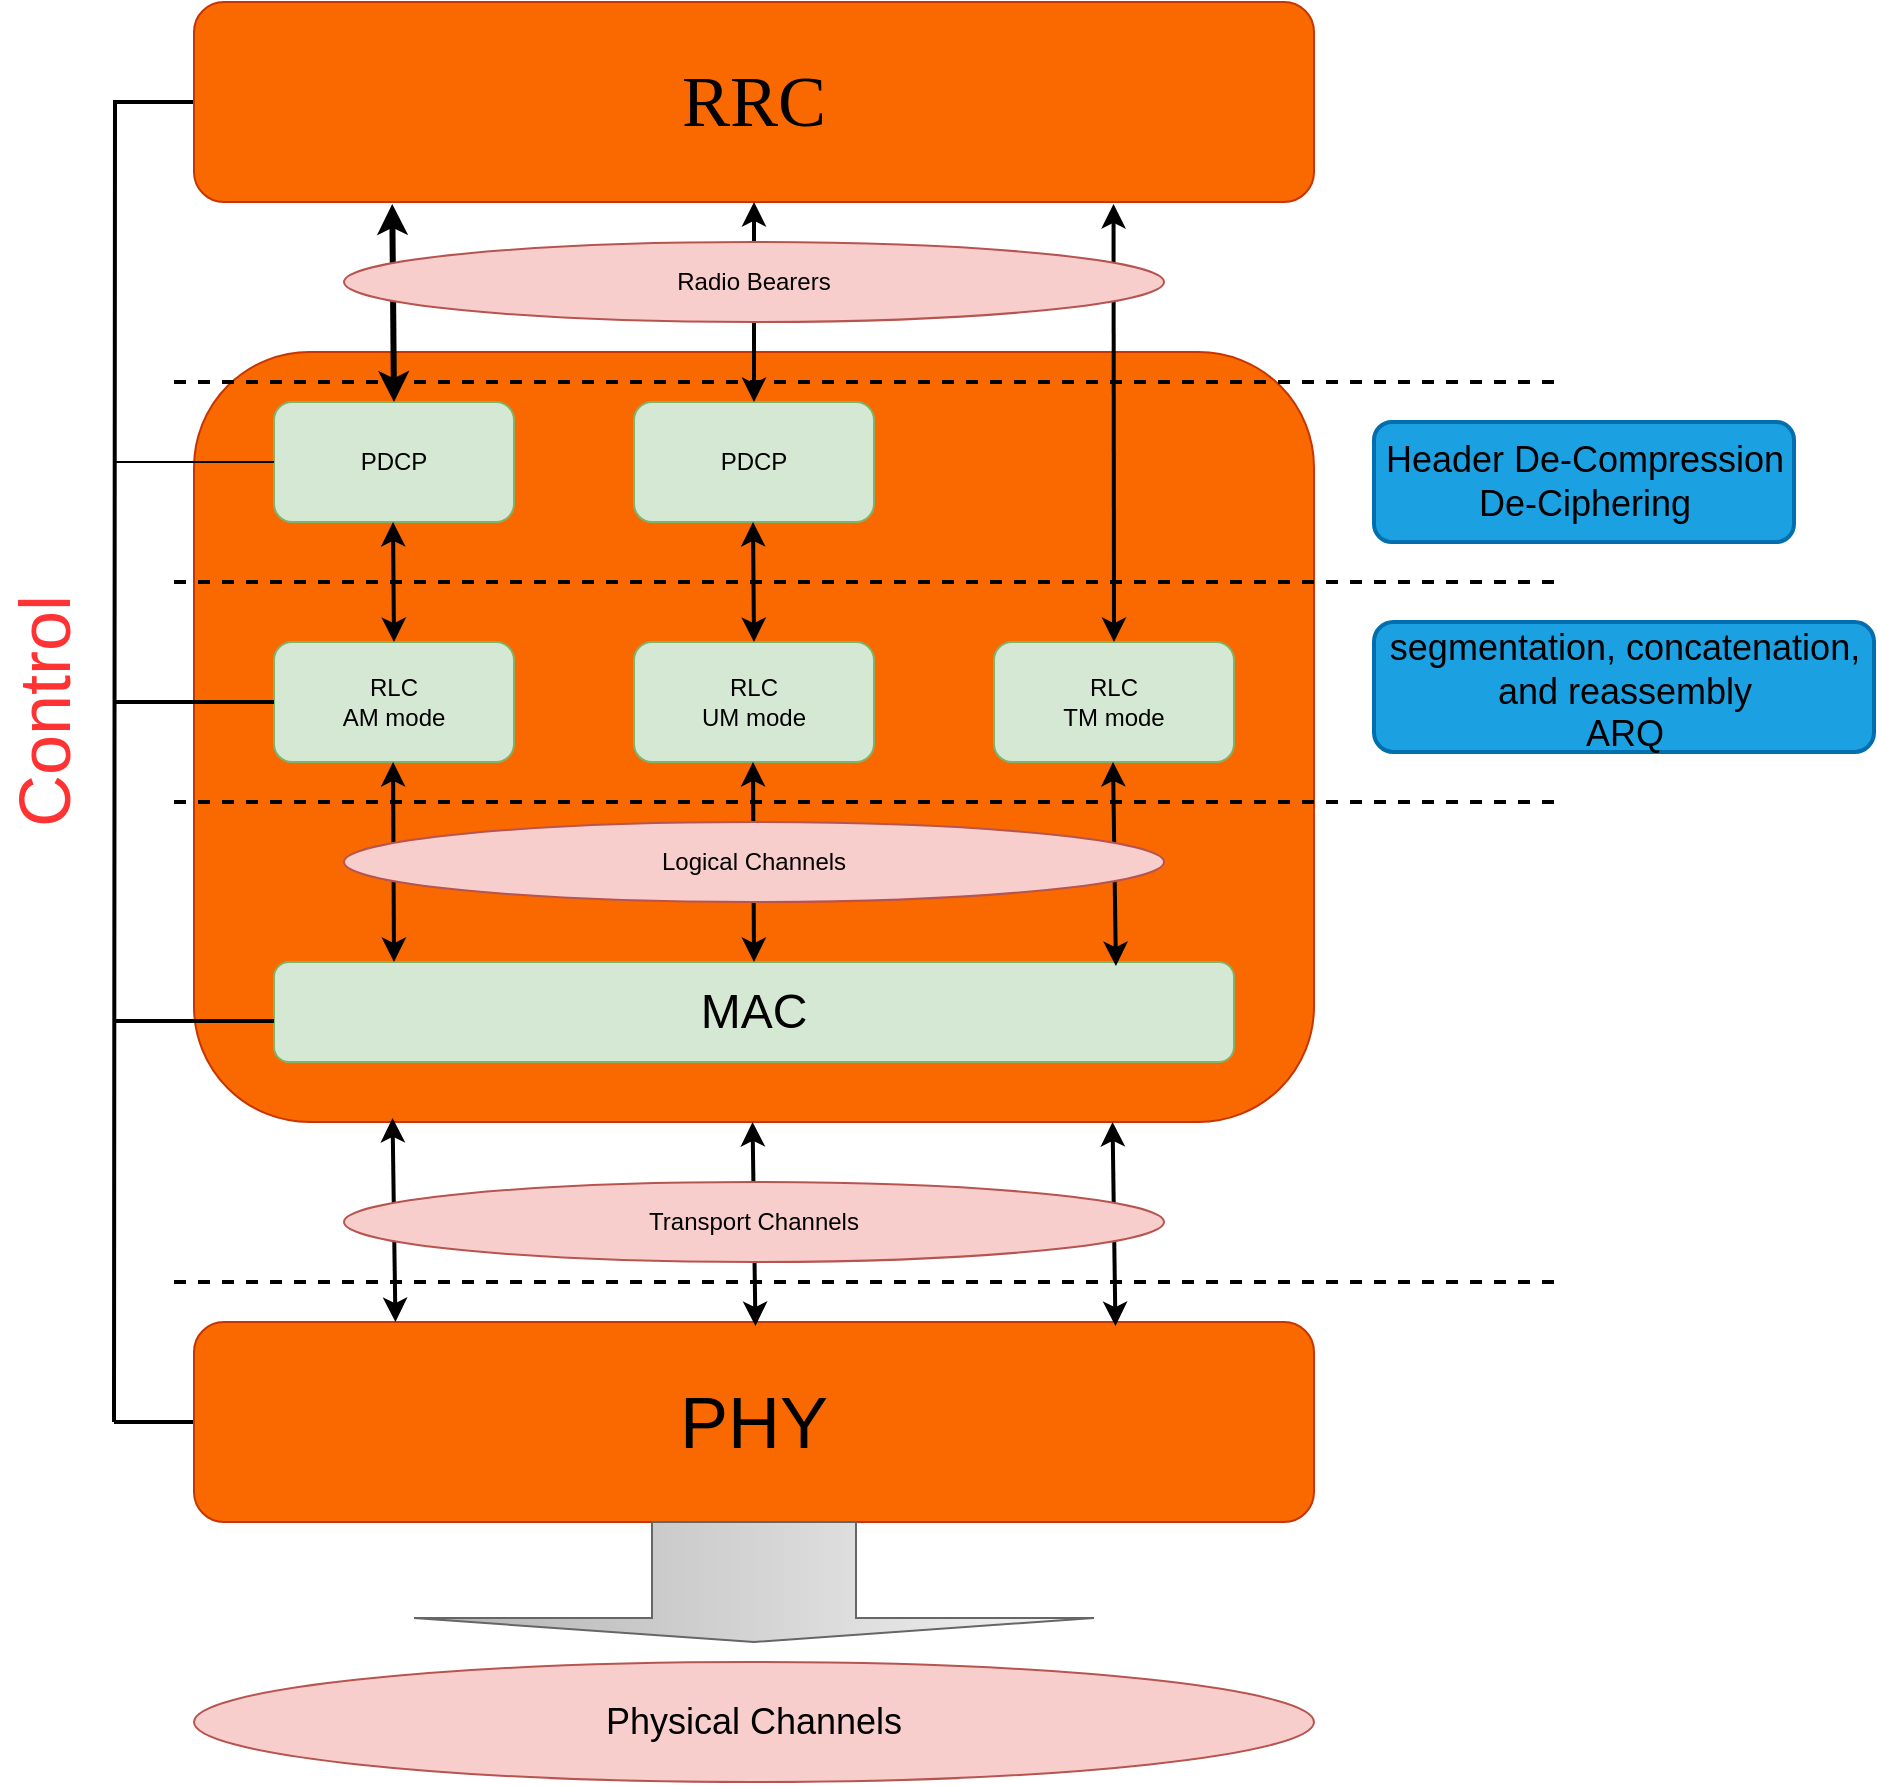 <mxfile version="14.9.2" type="github">
  <diagram id="WNzPgkNoDhFqxfdUoyQ3" name="Page-1">
    <mxGraphModel dx="1846" dy="566" grid="1" gridSize="10" guides="1" tooltips="1" connect="1" arrows="1" fold="1" page="1" pageScale="1" pageWidth="827" pageHeight="1169" math="0" shadow="0">
      <root>
        <mxCell id="0" />
        <mxCell id="1" parent="0" />
        <mxCell id="9uNhV3Xzrq2RpohX5z5X-8" value="" style="rounded=1;whiteSpace=wrap;html=1;shadow=0;strokeColor=#006EAF;strokeWidth=2;fillColor=#1ba1e2;fontColor=#ffffff;" vertex="1" parent="1">
          <mxGeometry x="630" y="390" width="250" height="65" as="geometry" />
        </mxCell>
        <mxCell id="9uNhV3Xzrq2RpohX5z5X-7" value="" style="rounded=1;whiteSpace=wrap;html=1;shadow=0;strokeColor=#006EAF;strokeWidth=2;fillColor=#1ba1e2;fontColor=#ffffff;" vertex="1" parent="1">
          <mxGeometry x="630" y="290" width="210" height="60" as="geometry" />
        </mxCell>
        <mxCell id="FNjcDVKvJcf4eNk8s64a-47" value="" style="rounded=1;whiteSpace=wrap;html=1;shadow=0;fillColor=#fa6800;strokeColor=#C73500;fontColor=#000000;" parent="1" vertex="1">
          <mxGeometry x="40" y="255" width="560" height="385" as="geometry" />
        </mxCell>
        <mxCell id="FNjcDVKvJcf4eNk8s64a-27" value="PDCP" style="rounded=1;whiteSpace=wrap;html=1;fillColor=#d5e8d4;strokeColor=#82b366;" parent="1" vertex="1">
          <mxGeometry x="80" y="280" width="120" height="60" as="geometry" />
        </mxCell>
        <mxCell id="FNjcDVKvJcf4eNk8s64a-69" style="edgeStyle=none;rounded=0;orthogonalLoop=1;jettySize=auto;html=1;exitX=0;exitY=0.5;exitDx=0;exitDy=0;endArrow=none;endFill=0;strokeWidth=2;" parent="1" source="FNjcDVKvJcf4eNk8s64a-28" edge="1">
          <mxGeometry relative="1" as="geometry">
            <mxPoint y="790" as="targetPoint" />
          </mxGeometry>
        </mxCell>
        <mxCell id="FNjcDVKvJcf4eNk8s64a-28" value="&lt;font style=&quot;font-size: 36px&quot;&gt;PHY&lt;/font&gt;" style="rounded=1;whiteSpace=wrap;html=1;fillColor=#fa6800;strokeColor=#C73500;fontColor=#000000;" parent="1" vertex="1">
          <mxGeometry x="40" y="740" width="560" height="100" as="geometry" />
        </mxCell>
        <mxCell id="FNjcDVKvJcf4eNk8s64a-29" value="PDCP" style="rounded=1;whiteSpace=wrap;html=1;fillColor=#d5e8d4;strokeColor=#82b366;" parent="1" vertex="1">
          <mxGeometry x="260" y="280" width="120" height="60" as="geometry" />
        </mxCell>
        <mxCell id="FNjcDVKvJcf4eNk8s64a-31" value="RLC&lt;br&gt;AM mode" style="rounded=1;whiteSpace=wrap;html=1;fillColor=#d5e8d4;strokeColor=#82b366;" parent="1" vertex="1">
          <mxGeometry x="80" y="400" width="120" height="60" as="geometry" />
        </mxCell>
        <mxCell id="FNjcDVKvJcf4eNk8s64a-32" value="RLC&lt;br&gt;UM mode" style="rounded=1;whiteSpace=wrap;html=1;fillColor=#d5e8d4;strokeColor=#82b366;" parent="1" vertex="1">
          <mxGeometry x="260" y="400" width="120" height="60" as="geometry" />
        </mxCell>
        <mxCell id="FNjcDVKvJcf4eNk8s64a-33" value="RLC&lt;br&gt;TM mode" style="rounded=1;whiteSpace=wrap;html=1;fillColor=#d5e8d4;strokeColor=#82b366;" parent="1" vertex="1">
          <mxGeometry x="440" y="400" width="120" height="60" as="geometry" />
        </mxCell>
        <mxCell id="FNjcDVKvJcf4eNk8s64a-68" style="edgeStyle=orthogonalEdgeStyle;rounded=0;orthogonalLoop=1;jettySize=auto;html=1;exitX=0;exitY=0.5;exitDx=0;exitDy=0;endArrow=none;endFill=0;strokeWidth=2;jumpSize=6;" parent="1" source="FNjcDVKvJcf4eNk8s64a-34" edge="1">
          <mxGeometry relative="1" as="geometry">
            <mxPoint y="790" as="targetPoint" />
          </mxGeometry>
        </mxCell>
        <mxCell id="FNjcDVKvJcf4eNk8s64a-34" value="&lt;font face=&quot;Times New Roman&quot; style=&quot;font-size: 36px&quot;&gt;RRC&lt;/font&gt;" style="rounded=1;whiteSpace=wrap;html=1;fillColor=#fa6800;strokeColor=#C73500;fontColor=#000000;" parent="1" vertex="1">
          <mxGeometry x="40" y="80" width="560" height="100" as="geometry" />
        </mxCell>
        <mxCell id="FNjcDVKvJcf4eNk8s64a-42" value="" style="endArrow=classic;startArrow=classic;html=1;exitX=0.5;exitY=0;exitDx=0;exitDy=0;strokeWidth=2;entryX=0.821;entryY=1.01;entryDx=0;entryDy=0;entryPerimeter=0;" parent="1" source="FNjcDVKvJcf4eNk8s64a-33" target="FNjcDVKvJcf4eNk8s64a-34" edge="1">
          <mxGeometry width="50" height="50" relative="1" as="geometry">
            <mxPoint x="390" y="370" as="sourcePoint" />
            <mxPoint x="500" y="230" as="targetPoint" />
          </mxGeometry>
        </mxCell>
        <mxCell id="FNjcDVKvJcf4eNk8s64a-43" value="" style="endArrow=classic;startArrow=classic;html=1;strokeWidth=2;" parent="1" edge="1">
          <mxGeometry width="50" height="50" relative="1" as="geometry">
            <mxPoint x="320" y="280" as="sourcePoint" />
            <mxPoint x="320" y="180" as="targetPoint" />
          </mxGeometry>
        </mxCell>
        <mxCell id="FNjcDVKvJcf4eNk8s64a-44" value="" style="endArrow=classic;startArrow=classic;html=1;entryX=0.177;entryY=1.01;entryDx=0;entryDy=0;strokeWidth=3;entryPerimeter=0;" parent="1" target="FNjcDVKvJcf4eNk8s64a-34" edge="1">
          <mxGeometry width="50" height="50" relative="1" as="geometry">
            <mxPoint x="140" y="280" as="sourcePoint" />
            <mxPoint x="139.5" y="220" as="targetPoint" />
          </mxGeometry>
        </mxCell>
        <mxCell id="FNjcDVKvJcf4eNk8s64a-45" value="" style="endArrow=classic;startArrow=classic;html=1;entryX=0.75;entryY=1;entryDx=0;entryDy=0;strokeWidth=2;" parent="1" edge="1">
          <mxGeometry width="50" height="50" relative="1" as="geometry">
            <mxPoint x="140" y="400" as="sourcePoint" />
            <mxPoint x="139.5" y="340" as="targetPoint" />
          </mxGeometry>
        </mxCell>
        <mxCell id="FNjcDVKvJcf4eNk8s64a-46" value="" style="endArrow=classic;startArrow=classic;html=1;entryX=0.75;entryY=1;entryDx=0;entryDy=0;strokeWidth=2;" parent="1" edge="1">
          <mxGeometry width="50" height="50" relative="1" as="geometry">
            <mxPoint x="320" y="400" as="sourcePoint" />
            <mxPoint x="319.5" y="340" as="targetPoint" />
          </mxGeometry>
        </mxCell>
        <mxCell id="FNjcDVKvJcf4eNk8s64a-49" value="&lt;font style=&quot;font-size: 24px&quot;&gt;MAC&lt;/font&gt;" style="rounded=1;whiteSpace=wrap;html=1;fillColor=#d5e8d4;strokeColor=#82b366;" parent="1" vertex="1">
          <mxGeometry x="80" y="560" width="480" height="50" as="geometry" />
        </mxCell>
        <mxCell id="FNjcDVKvJcf4eNk8s64a-50" value="" style="endArrow=classic;startArrow=classic;html=1;entryX=0.496;entryY=1;entryDx=0;entryDy=0;strokeWidth=2;entryPerimeter=0;" parent="1" target="FNjcDVKvJcf4eNk8s64a-31" edge="1">
          <mxGeometry width="50" height="50" relative="1" as="geometry">
            <mxPoint x="140" y="560" as="sourcePoint" />
            <mxPoint x="139.5" y="500" as="targetPoint" />
          </mxGeometry>
        </mxCell>
        <mxCell id="FNjcDVKvJcf4eNk8s64a-51" value="" style="endArrow=classic;startArrow=classic;html=1;entryX=0.75;entryY=1;entryDx=0;entryDy=0;strokeWidth=2;exitX=0.5;exitY=0;exitDx=0;exitDy=0;" parent="1" source="FNjcDVKvJcf4eNk8s64a-49" edge="1">
          <mxGeometry width="50" height="50" relative="1" as="geometry">
            <mxPoint x="320" y="520" as="sourcePoint" />
            <mxPoint x="319.5" y="460" as="targetPoint" />
          </mxGeometry>
        </mxCell>
        <mxCell id="FNjcDVKvJcf4eNk8s64a-52" value="" style="endArrow=classic;startArrow=classic;html=1;entryX=0.75;entryY=1;entryDx=0;entryDy=0;strokeWidth=2;exitX=0.877;exitY=0.04;exitDx=0;exitDy=0;exitPerimeter=0;" parent="1" source="FNjcDVKvJcf4eNk8s64a-49" edge="1">
          <mxGeometry width="50" height="50" relative="1" as="geometry">
            <mxPoint x="500" y="520" as="sourcePoint" />
            <mxPoint x="499.5" y="460" as="targetPoint" />
          </mxGeometry>
        </mxCell>
        <mxCell id="FNjcDVKvJcf4eNk8s64a-55" value="Logical Channels" style="ellipse;whiteSpace=wrap;html=1;shadow=0;fillColor=#f8cecc;strokeColor=#b85450;" parent="1" vertex="1">
          <mxGeometry x="115" y="490" width="410" height="40" as="geometry" />
        </mxCell>
        <mxCell id="FNjcDVKvJcf4eNk8s64a-56" value="" style="endArrow=classic;startArrow=classic;html=1;entryX=0.75;entryY=1;entryDx=0;entryDy=0;strokeWidth=2;exitX=0.877;exitY=0.04;exitDx=0;exitDy=0;exitPerimeter=0;" parent="1" edge="1">
          <mxGeometry width="50" height="50" relative="1" as="geometry">
            <mxPoint x="500.73" y="742" as="sourcePoint" />
            <mxPoint x="499.27" y="640" as="targetPoint" />
          </mxGeometry>
        </mxCell>
        <mxCell id="FNjcDVKvJcf4eNk8s64a-57" value="" style="endArrow=classic;startArrow=classic;html=1;entryX=0.75;entryY=1;entryDx=0;entryDy=0;strokeWidth=2;exitX=0.877;exitY=0.04;exitDx=0;exitDy=0;exitPerimeter=0;" parent="1" edge="1">
          <mxGeometry width="50" height="50" relative="1" as="geometry">
            <mxPoint x="320.73" y="742" as="sourcePoint" />
            <mxPoint x="319.27" y="640" as="targetPoint" />
          </mxGeometry>
        </mxCell>
        <mxCell id="FNjcDVKvJcf4eNk8s64a-58" value="" style="endArrow=classic;startArrow=classic;html=1;entryX=0.75;entryY=1;entryDx=0;entryDy=0;strokeWidth=2;exitX=0.877;exitY=0.04;exitDx=0;exitDy=0;exitPerimeter=0;" parent="1" edge="1">
          <mxGeometry width="50" height="50" relative="1" as="geometry">
            <mxPoint x="140.73" y="740" as="sourcePoint" />
            <mxPoint x="139.27" y="638" as="targetPoint" />
          </mxGeometry>
        </mxCell>
        <mxCell id="FNjcDVKvJcf4eNk8s64a-59" value="Transport Channels" style="ellipse;whiteSpace=wrap;html=1;shadow=0;fillColor=#f8cecc;strokeColor=#b85450;" parent="1" vertex="1">
          <mxGeometry x="115" y="670" width="410" height="40" as="geometry" />
        </mxCell>
        <mxCell id="FNjcDVKvJcf4eNk8s64a-60" value="" style="endArrow=none;dashed=1;html=1;strokeWidth=2;" parent="1" edge="1">
          <mxGeometry width="50" height="50" relative="1" as="geometry">
            <mxPoint x="30" y="270" as="sourcePoint" />
            <mxPoint x="720" y="270" as="targetPoint" />
          </mxGeometry>
        </mxCell>
        <mxCell id="FNjcDVKvJcf4eNk8s64a-61" value="" style="endArrow=none;dashed=1;html=1;strokeWidth=2;" parent="1" edge="1">
          <mxGeometry width="50" height="50" relative="1" as="geometry">
            <mxPoint x="30" y="370" as="sourcePoint" />
            <mxPoint x="720" y="370" as="targetPoint" />
          </mxGeometry>
        </mxCell>
        <mxCell id="FNjcDVKvJcf4eNk8s64a-62" value="" style="endArrow=none;dashed=1;html=1;strokeWidth=2;" parent="1" edge="1">
          <mxGeometry width="50" height="50" relative="1" as="geometry">
            <mxPoint x="30" y="480" as="sourcePoint" />
            <mxPoint x="720" y="480" as="targetPoint" />
          </mxGeometry>
        </mxCell>
        <mxCell id="FNjcDVKvJcf4eNk8s64a-63" value="" style="endArrow=none;dashed=1;html=1;strokeWidth=2;" parent="1" edge="1">
          <mxGeometry width="50" height="50" relative="1" as="geometry">
            <mxPoint x="30" y="720" as="sourcePoint" />
            <mxPoint x="720" y="720" as="targetPoint" />
          </mxGeometry>
        </mxCell>
        <mxCell id="FNjcDVKvJcf4eNk8s64a-65" value="" style="shape=singleArrow;direction=south;whiteSpace=wrap;html=1;shadow=0;gradientColor=#b3b3b3;fillColor=#f5f5f5;strokeColor=#666666;" parent="1" vertex="1">
          <mxGeometry x="150" y="840" width="340" height="60" as="geometry" />
        </mxCell>
        <mxCell id="FNjcDVKvJcf4eNk8s64a-66" value="&lt;font style=&quot;font-size: 18px&quot;&gt;Physical Channels&lt;/font&gt;" style="ellipse;whiteSpace=wrap;html=1;shadow=0;fillColor=#f8cecc;strokeColor=#b85450;" parent="1" vertex="1">
          <mxGeometry x="40" y="910" width="560" height="60" as="geometry" />
        </mxCell>
        <mxCell id="FNjcDVKvJcf4eNk8s64a-67" value="Radio Bearers" style="ellipse;whiteSpace=wrap;html=1;shadow=0;fillColor=#f8cecc;strokeColor=#b85450;" parent="1" vertex="1">
          <mxGeometry x="115" y="200" width="410" height="40" as="geometry" />
        </mxCell>
        <mxCell id="FNjcDVKvJcf4eNk8s64a-70" value="" style="line;strokeWidth=1;html=1;perimeter=backbonePerimeter;points=[];outlineConnect=0;shadow=0;" parent="1" vertex="1">
          <mxGeometry y="305" width="80" height="10" as="geometry" />
        </mxCell>
        <mxCell id="FNjcDVKvJcf4eNk8s64a-71" value="" style="line;strokeWidth=2;html=1;perimeter=backbonePerimeter;points=[];outlineConnect=0;shadow=0;" parent="1" vertex="1">
          <mxGeometry y="425" width="80" height="10" as="geometry" />
        </mxCell>
        <mxCell id="FNjcDVKvJcf4eNk8s64a-72" value="" style="line;strokeWidth=2;html=1;perimeter=backbonePerimeter;points=[];outlineConnect=0;shadow=0;" parent="1" vertex="1">
          <mxGeometry y="584.5" width="80" height="10" as="geometry" />
        </mxCell>
        <mxCell id="9uNhV3Xzrq2RpohX5z5X-2" value="&lt;font style=&quot;font-size: 36px&quot; color=&quot;#ff3333&quot;&gt;Control&lt;/font&gt;" style="text;html=1;align=center;verticalAlign=middle;resizable=0;points=[];autosize=1;strokeColor=none;rotation=270;" vertex="1" parent="1">
          <mxGeometry x="-100" y="420" width="130" height="30" as="geometry" />
        </mxCell>
        <mxCell id="9uNhV3Xzrq2RpohX5z5X-4" value="&lt;font style=&quot;font-size: 18px&quot;&gt;Header De-Compression&lt;br&gt;De-Ciphering&lt;/font&gt;" style="text;html=1;align=center;verticalAlign=middle;resizable=0;points=[];autosize=1;strokeColor=none;" vertex="1" parent="1">
          <mxGeometry x="630" y="300" width="210" height="40" as="geometry" />
        </mxCell>
        <mxCell id="9uNhV3Xzrq2RpohX5z5X-6" value="&lt;font style=&quot;font-size: 18px&quot;&gt;segmentation, concatenation, &lt;br&gt;and reassembly&lt;br&gt;ARQ&lt;/font&gt;" style="text;html=1;align=center;verticalAlign=middle;resizable=0;points=[];autosize=1;strokeColor=none;" vertex="1" parent="1">
          <mxGeometry x="630" y="400" width="250" height="50" as="geometry" />
        </mxCell>
      </root>
    </mxGraphModel>
  </diagram>
</mxfile>
